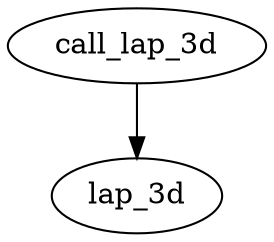 /* Created by mdot for Matlab */
digraph m2html {
  call_lap_3d -> lap_3d;

  call_lap_3d [URL="call_lap_3d.html"];
  lap_3d [URL="lap_3d.html"];
}